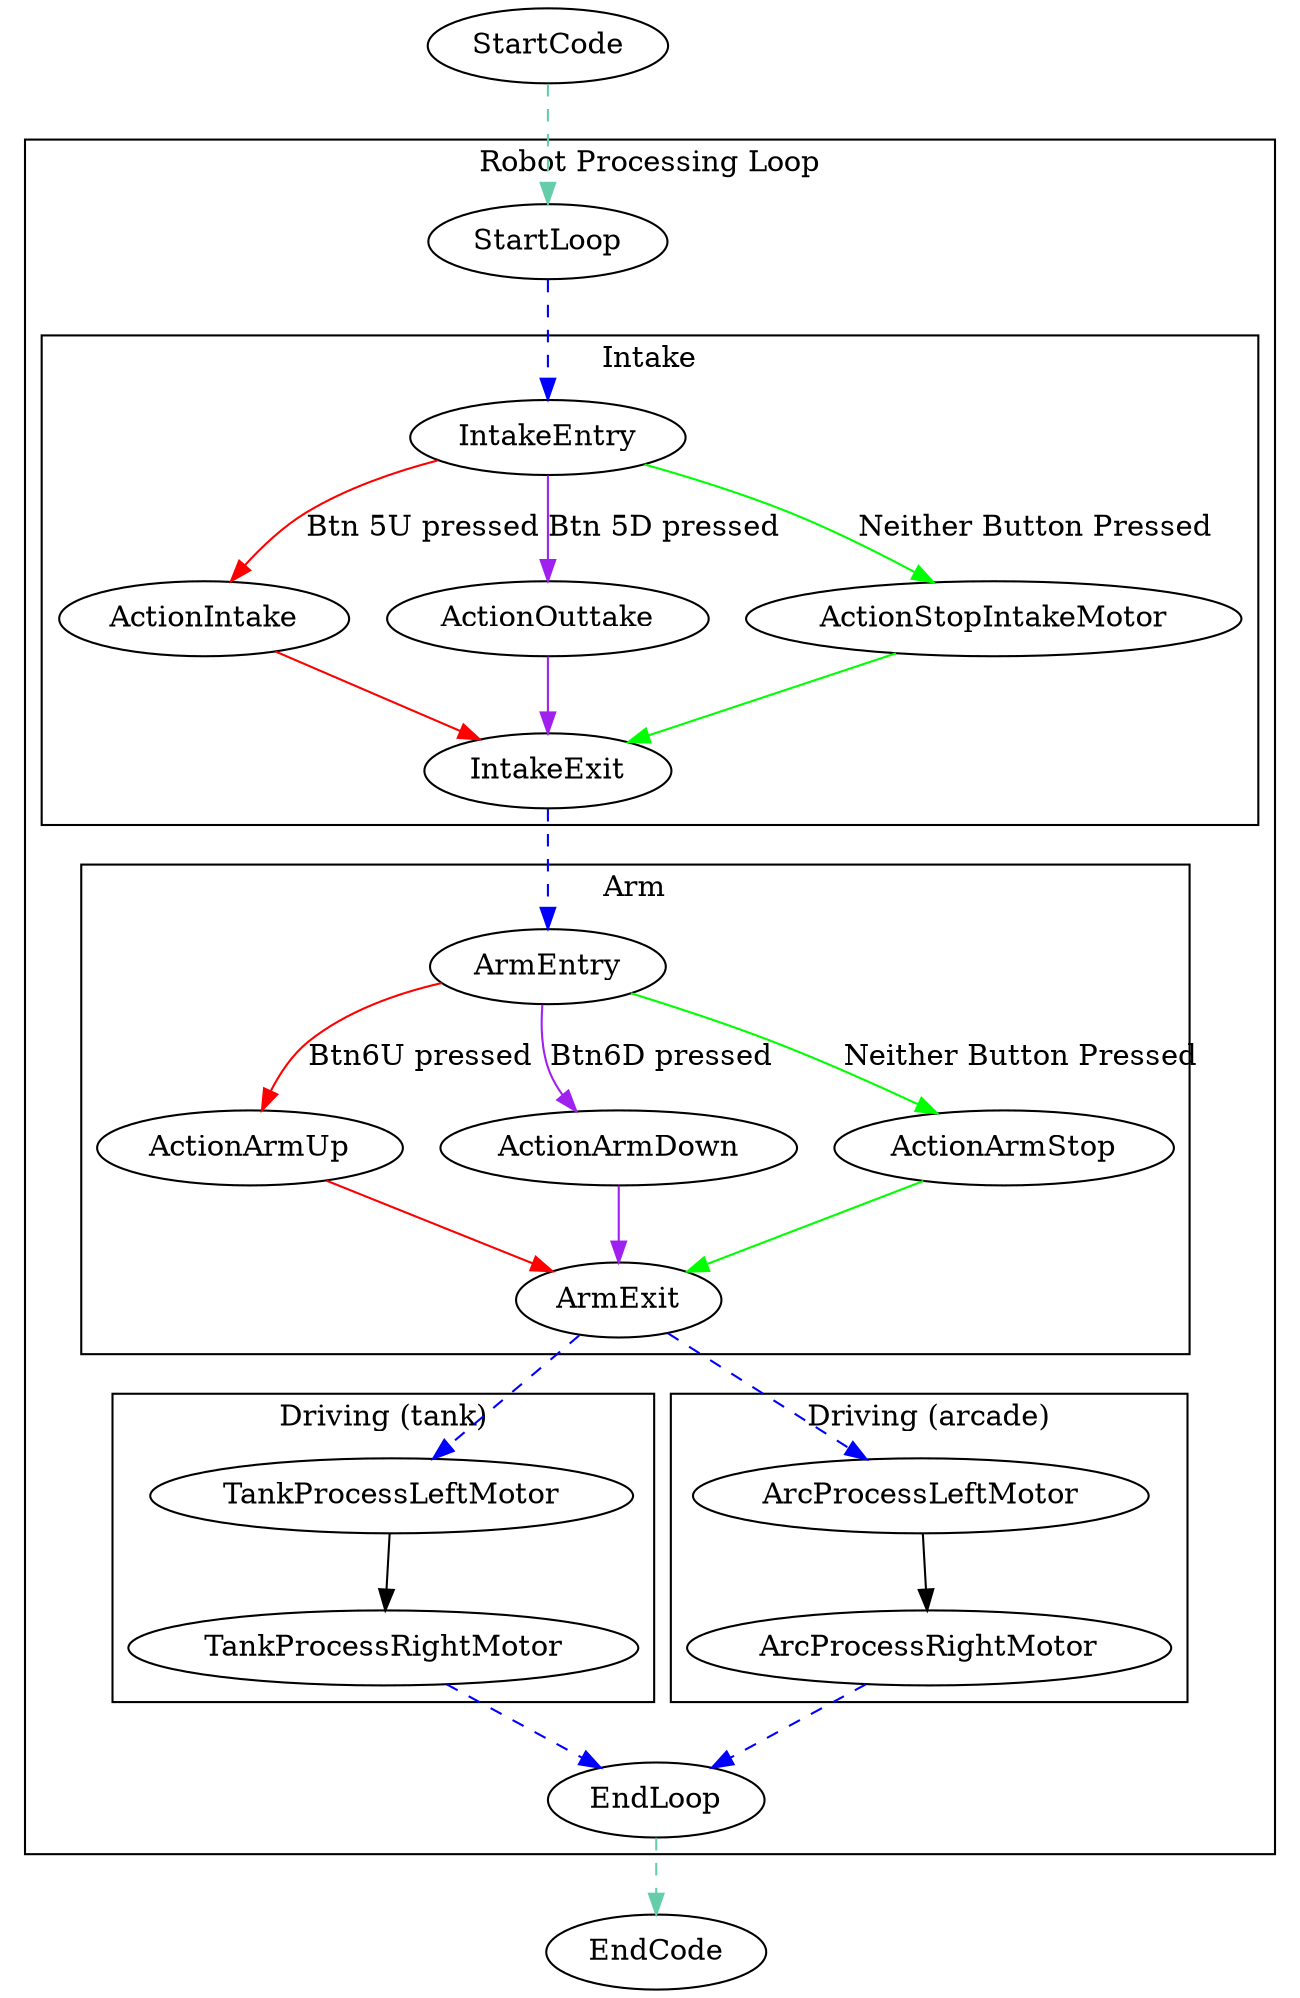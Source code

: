 digraph vexRobot{
    StartCode

    StartCode->StartLoop[style=dashed color=aquamarine3]
    subgraph cluster_0{
        label="Robot Processing Loop";
        StartLoop;
    StartLoop->IntakeEntry[color=blue style=dashed];

    subgraph cluster_1{
        label="Intake";
        IntakeEntry;
        ActionIntake;
        ActionOuttake;
        ActionStopIntakeMotor;
        IntakeExit;

        IntakeEntry->ActionIntake[label="Btn 5U pressed" color=red];
        IntakeEntry->ActionOuttake[label="Btn 5D pressed" color=purple];
        IntakeEntry->ActionStopIntakeMotor[label="Neither Button Pressed" color=green];

        ActionIntake->IntakeExit[color=red];
        ActionOuttake->IntakeExit[color=purple];
        ActionStopIntakeMotor->IntakeExit[color=green];
    }
    IntakeExit->ArmEntry[color=blue style=dashed]
    subgraph cluster_2{
        label="Arm";
        ArmEntry;
        ActionArmUp;
        ActionArmDown;
        ActionArmStop;
        ArmExit;

        ArmEntry->ActionArmUp[label="Btn6U pressed" color=red];
        ArmEntry->ActionArmDown[label="Btn6D pressed" color=purple]
        ArmEntry->ActionArmStop[label="Neither Button Pressed" color=green];
        ActionArmUp->ArmExit[color=red];
        ActionArmDown->ArmExit[color=purple];
        ActionArmStop->ArmExit[color=green];
    }
    ArmExit->TankProcessLeftMotor[color=blue style=dashed]
    ArmExit->ArcProcessLeftMotor[color=blue style=dashed]

    
    subgraph cluster_3{
        label="Driving (tank)";
        TankProcessLeftMotor;
        TankProcessRightMotor;
        TankProcessLeftMotor->TankProcessRightMotor;
    }
    subgraph cluster_4{
        label="Driving (arcade)";
        ArcProcessLeftMotor;
        ArcProcessRightMotor;
        ArcProcessLeftMotor->ArcProcessRightMotor;
    }
    
    EndLoop;
    TankProcessRightMotor->EndLoop[color=blue style=dashed];
    ArcProcessRightMotor->EndLoop[color=blue style=dashed];
    

    }
    EndLoop->EndCode[style=dashed color=aquamarine3]
    
    EndCode
    



}